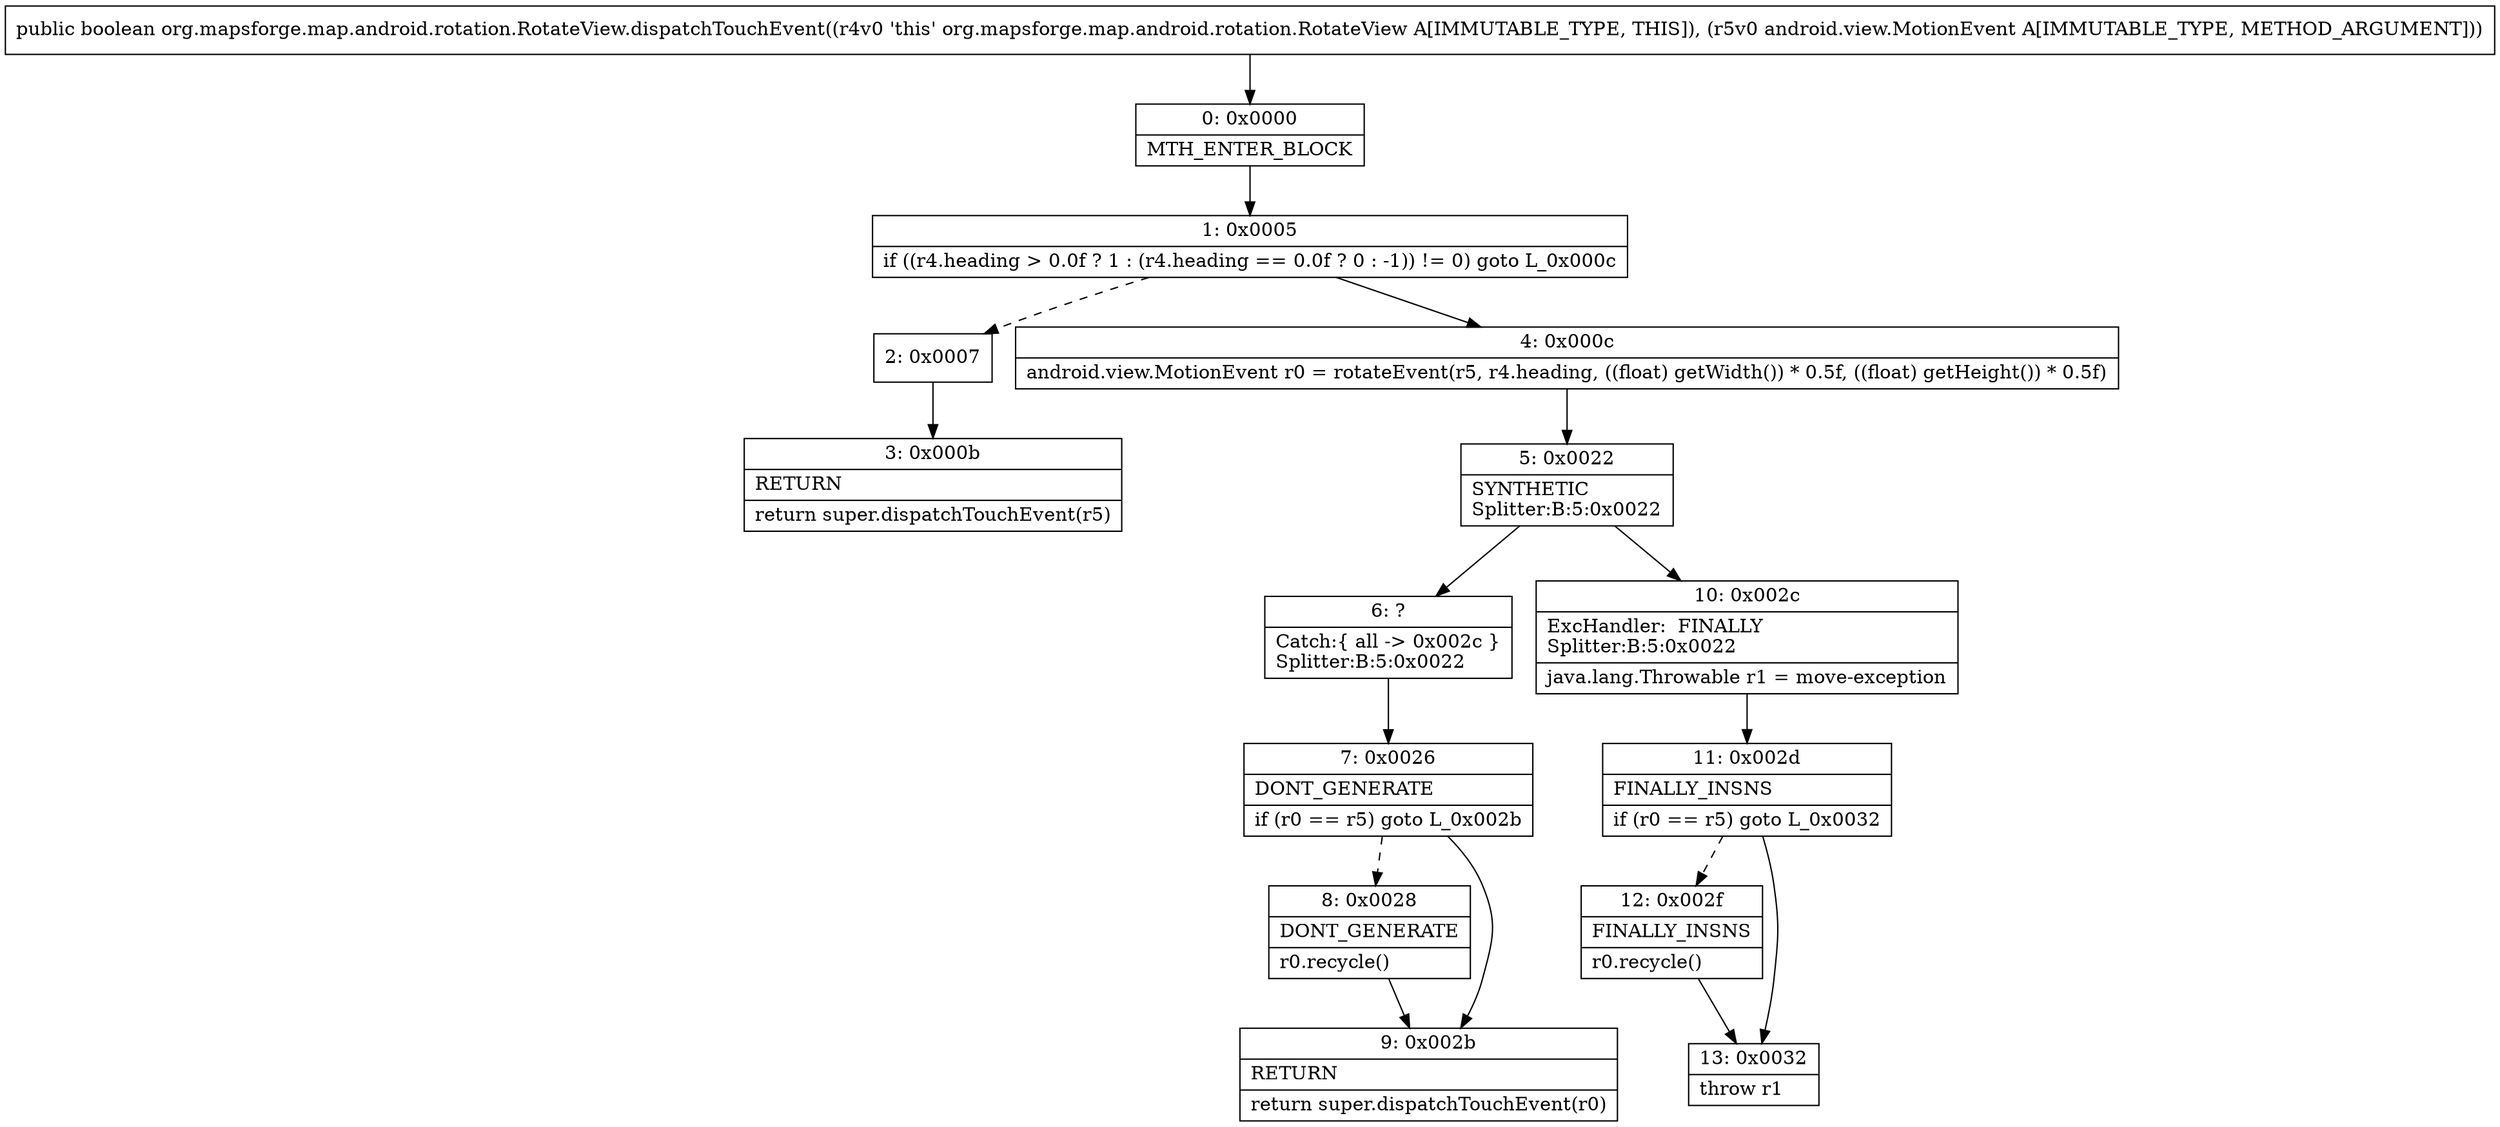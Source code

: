 digraph "CFG fororg.mapsforge.map.android.rotation.RotateView.dispatchTouchEvent(Landroid\/view\/MotionEvent;)Z" {
Node_0 [shape=record,label="{0\:\ 0x0000|MTH_ENTER_BLOCK\l}"];
Node_1 [shape=record,label="{1\:\ 0x0005|if ((r4.heading \> 0.0f ? 1 : (r4.heading == 0.0f ? 0 : \-1)) != 0) goto L_0x000c\l}"];
Node_2 [shape=record,label="{2\:\ 0x0007}"];
Node_3 [shape=record,label="{3\:\ 0x000b|RETURN\l|return super.dispatchTouchEvent(r5)\l}"];
Node_4 [shape=record,label="{4\:\ 0x000c|android.view.MotionEvent r0 = rotateEvent(r5, r4.heading, ((float) getWidth()) * 0.5f, ((float) getHeight()) * 0.5f)\l}"];
Node_5 [shape=record,label="{5\:\ 0x0022|SYNTHETIC\lSplitter:B:5:0x0022\l}"];
Node_6 [shape=record,label="{6\:\ ?|Catch:\{ all \-\> 0x002c \}\lSplitter:B:5:0x0022\l}"];
Node_7 [shape=record,label="{7\:\ 0x0026|DONT_GENERATE\l|if (r0 == r5) goto L_0x002b\l}"];
Node_8 [shape=record,label="{8\:\ 0x0028|DONT_GENERATE\l|r0.recycle()\l}"];
Node_9 [shape=record,label="{9\:\ 0x002b|RETURN\l|return super.dispatchTouchEvent(r0)\l}"];
Node_10 [shape=record,label="{10\:\ 0x002c|ExcHandler:  FINALLY\lSplitter:B:5:0x0022\l|java.lang.Throwable r1 = move\-exception\l}"];
Node_11 [shape=record,label="{11\:\ 0x002d|FINALLY_INSNS\l|if (r0 == r5) goto L_0x0032\l}"];
Node_12 [shape=record,label="{12\:\ 0x002f|FINALLY_INSNS\l|r0.recycle()\l}"];
Node_13 [shape=record,label="{13\:\ 0x0032|throw r1\l}"];
MethodNode[shape=record,label="{public boolean org.mapsforge.map.android.rotation.RotateView.dispatchTouchEvent((r4v0 'this' org.mapsforge.map.android.rotation.RotateView A[IMMUTABLE_TYPE, THIS]), (r5v0 android.view.MotionEvent A[IMMUTABLE_TYPE, METHOD_ARGUMENT])) }"];
MethodNode -> Node_0;
Node_0 -> Node_1;
Node_1 -> Node_2[style=dashed];
Node_1 -> Node_4;
Node_2 -> Node_3;
Node_4 -> Node_5;
Node_5 -> Node_6;
Node_5 -> Node_10;
Node_6 -> Node_7;
Node_7 -> Node_8[style=dashed];
Node_7 -> Node_9;
Node_8 -> Node_9;
Node_10 -> Node_11;
Node_11 -> Node_12[style=dashed];
Node_11 -> Node_13;
Node_12 -> Node_13;
}

